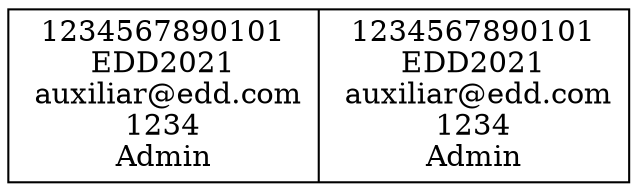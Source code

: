 digraph grafo {
        node[shape="record"]
nodo1234567890101[label = "1234567890101\nEDD2021\n auxiliar@edd.com\n1234\nAdmin|1234567890101\nEDD2021\n auxiliar@edd.com\n1234\nAdmin"];

}